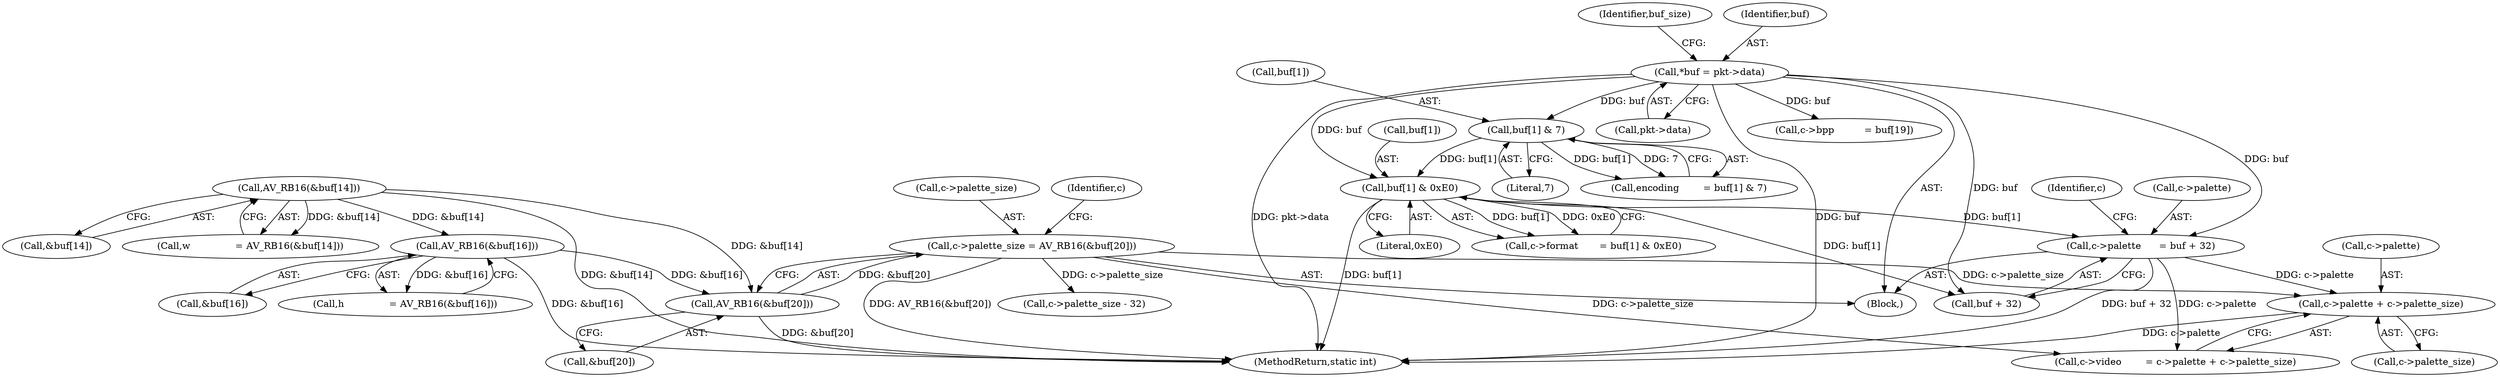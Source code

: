 digraph "0_FFmpeg_e1b60aad77c27ed5d4dfc11e5e6a05a38c70489d@pointer" {
"1000195" [label="(Call,c->palette + c->palette_size)"];
"1000184" [label="(Call,c->palette      = buf + 32)"];
"1000149" [label="(Call,buf[1] & 0xE0)"];
"1000140" [label="(Call,buf[1] & 7)"];
"1000127" [label="(Call,*buf = pkt->data)"];
"1000175" [label="(Call,c->palette_size = AV_RB16(&buf[20]))"];
"1000179" [label="(Call,AV_RB16(&buf[20]))"];
"1000163" [label="(Call,AV_RB16(&buf[16]))"];
"1000156" [label="(Call,AV_RB16(&buf[14]))"];
"1000193" [label="(Identifier,c)"];
"1000199" [label="(Call,c->palette_size)"];
"1000175" [label="(Call,c->palette_size = AV_RB16(&buf[20]))"];
"1000149" [label="(Call,buf[1] & 0xE0)"];
"1000129" [label="(Call,pkt->data)"];
"1000161" [label="(Call,h               = AV_RB16(&buf[16]))"];
"1000163" [label="(Call,AV_RB16(&buf[16]))"];
"1000208" [label="(Call,c->palette_size - 32)"];
"1000105" [label="(Block,)"];
"1000156" [label="(Call,AV_RB16(&buf[14]))"];
"1000157" [label="(Call,&buf[14])"];
"1000180" [label="(Call,&buf[20])"];
"1000134" [label="(Identifier,buf_size)"];
"1000144" [label="(Literal,7)"];
"1000186" [label="(Identifier,c)"];
"1000185" [label="(Call,c->palette)"];
"1000141" [label="(Call,buf[1])"];
"1000176" [label="(Call,c->palette_size)"];
"1000150" [label="(Call,buf[1])"];
"1000168" [label="(Call,c->bpp          = buf[19])"];
"1000128" [label="(Identifier,buf)"];
"1000184" [label="(Call,c->palette      = buf + 32)"];
"1000188" [label="(Call,buf + 32)"];
"1000191" [label="(Call,c->video        = c->palette + c->palette_size)"];
"1000196" [label="(Call,c->palette)"];
"1000138" [label="(Call,encoding        = buf[1] & 7)"];
"1000127" [label="(Call,*buf = pkt->data)"];
"1000164" [label="(Call,&buf[16])"];
"1000154" [label="(Call,w               = AV_RB16(&buf[14]))"];
"1000179" [label="(Call,AV_RB16(&buf[20]))"];
"1000195" [label="(Call,c->palette + c->palette_size)"];
"1000140" [label="(Call,buf[1] & 7)"];
"1000153" [label="(Literal,0xE0)"];
"1000145" [label="(Call,c->format       = buf[1] & 0xE0)"];
"1000502" [label="(MethodReturn,static int)"];
"1000195" -> "1000191"  [label="AST: "];
"1000195" -> "1000199"  [label="CFG: "];
"1000196" -> "1000195"  [label="AST: "];
"1000199" -> "1000195"  [label="AST: "];
"1000191" -> "1000195"  [label="CFG: "];
"1000195" -> "1000502"  [label="DDG: c->palette"];
"1000184" -> "1000195"  [label="DDG: c->palette"];
"1000175" -> "1000195"  [label="DDG: c->palette_size"];
"1000184" -> "1000105"  [label="AST: "];
"1000184" -> "1000188"  [label="CFG: "];
"1000185" -> "1000184"  [label="AST: "];
"1000188" -> "1000184"  [label="AST: "];
"1000193" -> "1000184"  [label="CFG: "];
"1000184" -> "1000502"  [label="DDG: buf + 32"];
"1000149" -> "1000184"  [label="DDG: buf[1]"];
"1000127" -> "1000184"  [label="DDG: buf"];
"1000184" -> "1000191"  [label="DDG: c->palette"];
"1000149" -> "1000145"  [label="AST: "];
"1000149" -> "1000153"  [label="CFG: "];
"1000150" -> "1000149"  [label="AST: "];
"1000153" -> "1000149"  [label="AST: "];
"1000145" -> "1000149"  [label="CFG: "];
"1000149" -> "1000502"  [label="DDG: buf[1]"];
"1000149" -> "1000145"  [label="DDG: buf[1]"];
"1000149" -> "1000145"  [label="DDG: 0xE0"];
"1000140" -> "1000149"  [label="DDG: buf[1]"];
"1000127" -> "1000149"  [label="DDG: buf"];
"1000149" -> "1000188"  [label="DDG: buf[1]"];
"1000140" -> "1000138"  [label="AST: "];
"1000140" -> "1000144"  [label="CFG: "];
"1000141" -> "1000140"  [label="AST: "];
"1000144" -> "1000140"  [label="AST: "];
"1000138" -> "1000140"  [label="CFG: "];
"1000140" -> "1000138"  [label="DDG: buf[1]"];
"1000140" -> "1000138"  [label="DDG: 7"];
"1000127" -> "1000140"  [label="DDG: buf"];
"1000127" -> "1000105"  [label="AST: "];
"1000127" -> "1000129"  [label="CFG: "];
"1000128" -> "1000127"  [label="AST: "];
"1000129" -> "1000127"  [label="AST: "];
"1000134" -> "1000127"  [label="CFG: "];
"1000127" -> "1000502"  [label="DDG: pkt->data"];
"1000127" -> "1000502"  [label="DDG: buf"];
"1000127" -> "1000168"  [label="DDG: buf"];
"1000127" -> "1000188"  [label="DDG: buf"];
"1000175" -> "1000105"  [label="AST: "];
"1000175" -> "1000179"  [label="CFG: "];
"1000176" -> "1000175"  [label="AST: "];
"1000179" -> "1000175"  [label="AST: "];
"1000186" -> "1000175"  [label="CFG: "];
"1000175" -> "1000502"  [label="DDG: AV_RB16(&buf[20])"];
"1000179" -> "1000175"  [label="DDG: &buf[20]"];
"1000175" -> "1000191"  [label="DDG: c->palette_size"];
"1000175" -> "1000208"  [label="DDG: c->palette_size"];
"1000179" -> "1000180"  [label="CFG: "];
"1000180" -> "1000179"  [label="AST: "];
"1000179" -> "1000502"  [label="DDG: &buf[20]"];
"1000163" -> "1000179"  [label="DDG: &buf[16]"];
"1000156" -> "1000179"  [label="DDG: &buf[14]"];
"1000163" -> "1000161"  [label="AST: "];
"1000163" -> "1000164"  [label="CFG: "];
"1000164" -> "1000163"  [label="AST: "];
"1000161" -> "1000163"  [label="CFG: "];
"1000163" -> "1000502"  [label="DDG: &buf[16]"];
"1000163" -> "1000161"  [label="DDG: &buf[16]"];
"1000156" -> "1000163"  [label="DDG: &buf[14]"];
"1000156" -> "1000154"  [label="AST: "];
"1000156" -> "1000157"  [label="CFG: "];
"1000157" -> "1000156"  [label="AST: "];
"1000154" -> "1000156"  [label="CFG: "];
"1000156" -> "1000502"  [label="DDG: &buf[14]"];
"1000156" -> "1000154"  [label="DDG: &buf[14]"];
}
